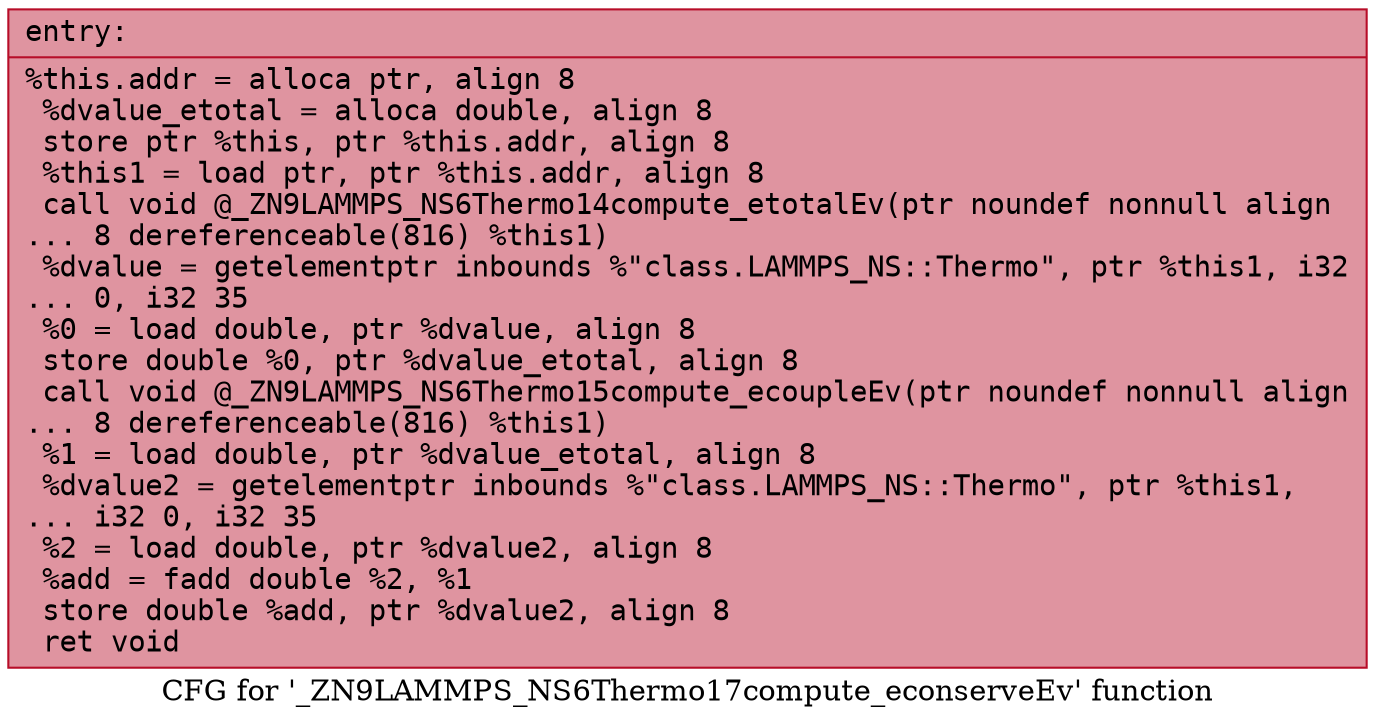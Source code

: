 digraph "CFG for '_ZN9LAMMPS_NS6Thermo17compute_econserveEv' function" {
	label="CFG for '_ZN9LAMMPS_NS6Thermo17compute_econserveEv' function";

	Node0x55bd404f0610 [shape=record,color="#b70d28ff", style=filled, fillcolor="#b70d2870" fontname="Courier",label="{entry:\l|  %this.addr = alloca ptr, align 8\l  %dvalue_etotal = alloca double, align 8\l  store ptr %this, ptr %this.addr, align 8\l  %this1 = load ptr, ptr %this.addr, align 8\l  call void @_ZN9LAMMPS_NS6Thermo14compute_etotalEv(ptr noundef nonnull align\l... 8 dereferenceable(816) %this1)\l  %dvalue = getelementptr inbounds %\"class.LAMMPS_NS::Thermo\", ptr %this1, i32\l... 0, i32 35\l  %0 = load double, ptr %dvalue, align 8\l  store double %0, ptr %dvalue_etotal, align 8\l  call void @_ZN9LAMMPS_NS6Thermo15compute_ecoupleEv(ptr noundef nonnull align\l... 8 dereferenceable(816) %this1)\l  %1 = load double, ptr %dvalue_etotal, align 8\l  %dvalue2 = getelementptr inbounds %\"class.LAMMPS_NS::Thermo\", ptr %this1,\l... i32 0, i32 35\l  %2 = load double, ptr %dvalue2, align 8\l  %add = fadd double %2, %1\l  store double %add, ptr %dvalue2, align 8\l  ret void\l}"];
}

